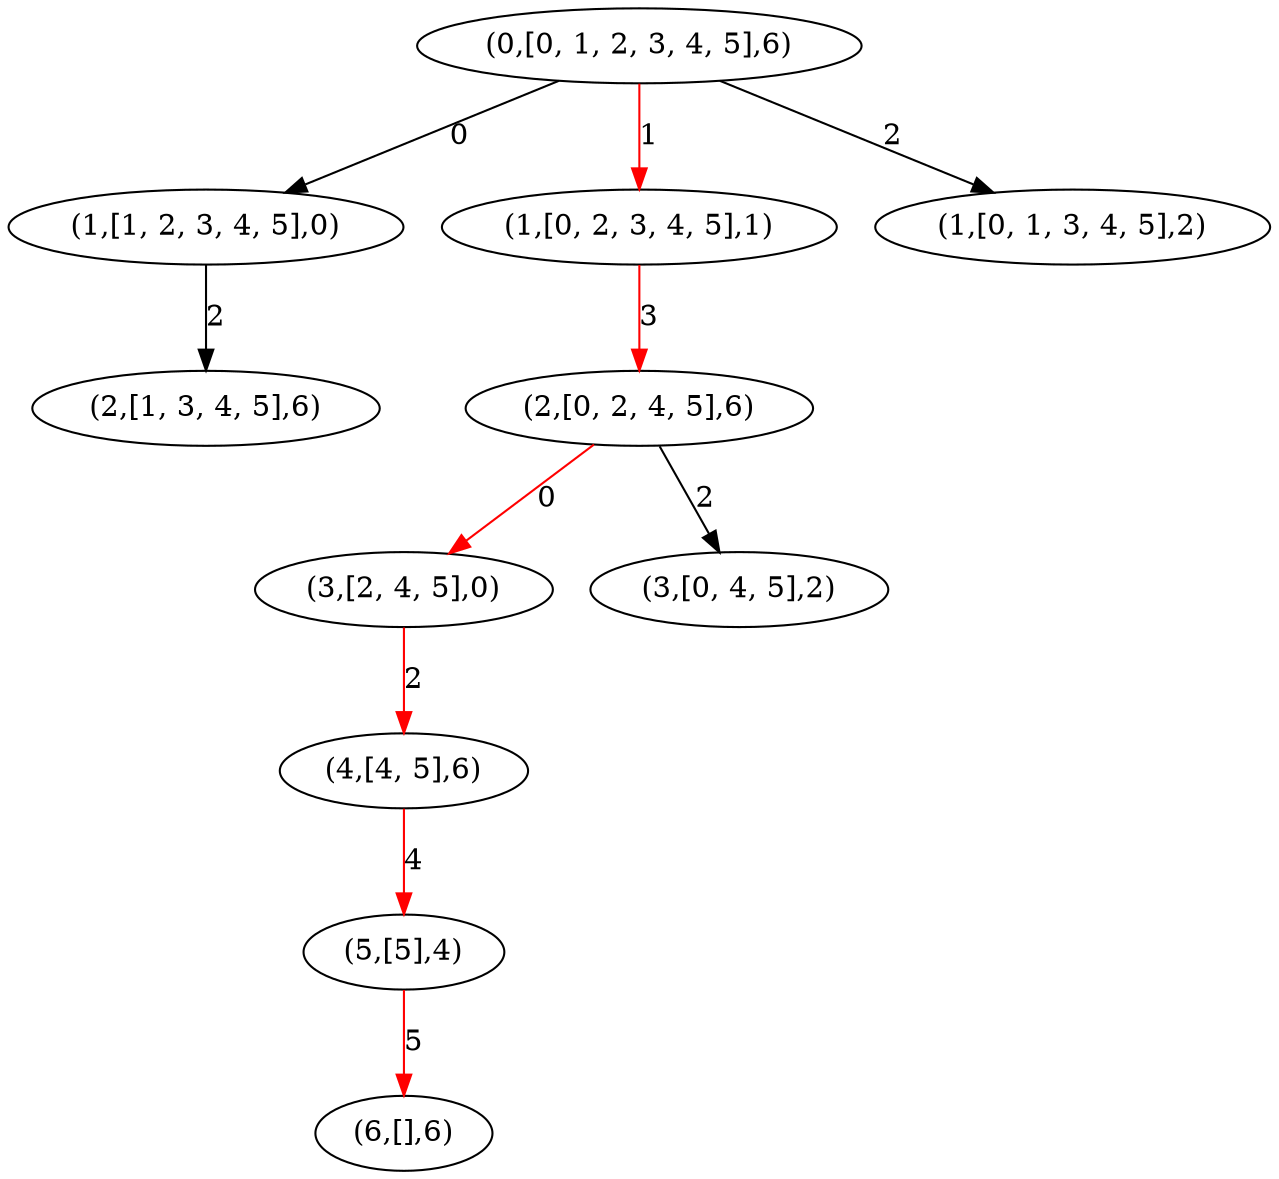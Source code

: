 strict digraph G {
  1 [ color="black" label="(4,[4, 5],6)" ];
  2 [ color="black" label="(1,[1, 2, 3, 4, 5],0)" ];
  3 [ color="black" label="(1,[0, 2, 3, 4, 5],1)" ];
  4 [ color="black" label="(5,[5],4)" ];
  5 [ color="black" label="(1,[0, 1, 3, 4, 5],2)" ];
  6 [ color="black" label="(0,[0, 1, 2, 3, 4, 5],6)" ];
  7 [ color="black" label="(3,[2, 4, 5],0)" ];
  8 [ color="black" label="(2,[1, 3, 4, 5],6)" ];
  9 [ color="black" label="(3,[0, 4, 5],2)" ];
  10 [ color="black" label="(6,[],6)" ];
  11 [ color="black" label="(2,[0, 2, 4, 5],6)" ];
  7 -> 1 [ color="red" label="2" ];
  6 -> 2 [ label="0" ];
  6 -> 3 [ color="red" label="1" ];
  1 -> 4 [ color="red" label="4" ];
  6 -> 5 [ label="2" ];
  11 -> 7 [ color="red" label="0" ];
  2 -> 8 [ label="2" ];
  11 -> 9 [ label="2" ];
  4 -> 10 [ color="red" label="5" ];
  3 -> 11 [ color="red" label="3" ];
}
